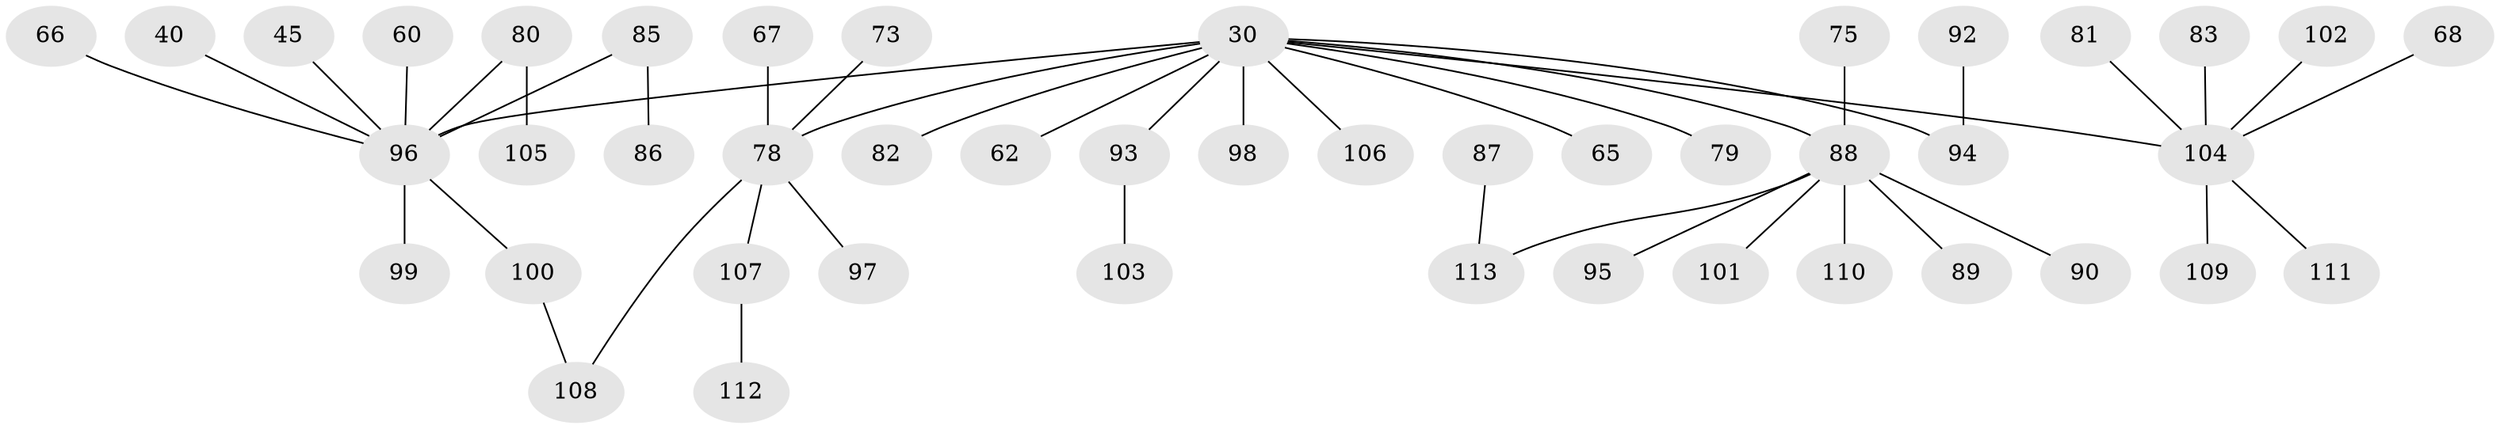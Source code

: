 // original degree distribution, {7: 0.008849557522123894, 5: 0.035398230088495575, 4: 0.10619469026548672, 3: 0.11504424778761062, 2: 0.23893805309734514, 6: 0.017699115044247787, 1: 0.4778761061946903}
// Generated by graph-tools (version 1.1) at 2025/44/03/04/25 21:44:23]
// undirected, 45 vertices, 45 edges
graph export_dot {
graph [start="1"]
  node [color=gray90,style=filled];
  30 [super="+6+17+9+14"];
  40;
  45;
  60;
  62;
  65 [super="+27+44+47"];
  66 [super="+64"];
  67 [super="+36"];
  68;
  73;
  75;
  78 [super="+7+25+31"];
  79;
  80 [super="+23+54"];
  81;
  82;
  83;
  85 [super="+76"];
  86;
  87;
  88 [super="+8+10+42+49+38+18+34+37+61+74"];
  89;
  90;
  92;
  93;
  94 [super="+43"];
  95;
  96 [super="+16+50"];
  97 [super="+56"];
  98 [super="+20"];
  99;
  100 [super="+41"];
  101;
  102;
  103;
  104 [super="+84+72"];
  105 [super="+77"];
  106 [super="+52"];
  107 [super="+28+71+91"];
  108 [super="+53"];
  109;
  110;
  111;
  112;
  113 [super="+69"];
  30 -- 79;
  30 -- 93;
  30 -- 62;
  30 -- 78 [weight=2];
  30 -- 96 [weight=2];
  30 -- 82;
  30 -- 88;
  30 -- 104 [weight=2];
  30 -- 98;
  30 -- 65;
  30 -- 94;
  30 -- 106;
  40 -- 96;
  45 -- 96;
  60 -- 96;
  66 -- 96;
  67 -- 78;
  68 -- 104;
  73 -- 78;
  75 -- 88;
  78 -- 107;
  78 -- 108;
  78 -- 97;
  80 -- 105 [weight=2];
  80 -- 96;
  81 -- 104;
  83 -- 104;
  85 -- 96;
  85 -- 86;
  87 -- 113;
  88 -- 95;
  88 -- 90;
  88 -- 113;
  88 -- 89;
  88 -- 110;
  88 -- 101;
  92 -- 94;
  93 -- 103;
  96 -- 99;
  96 -- 100;
  100 -- 108;
  102 -- 104;
  104 -- 109;
  104 -- 111;
  107 -- 112;
}
